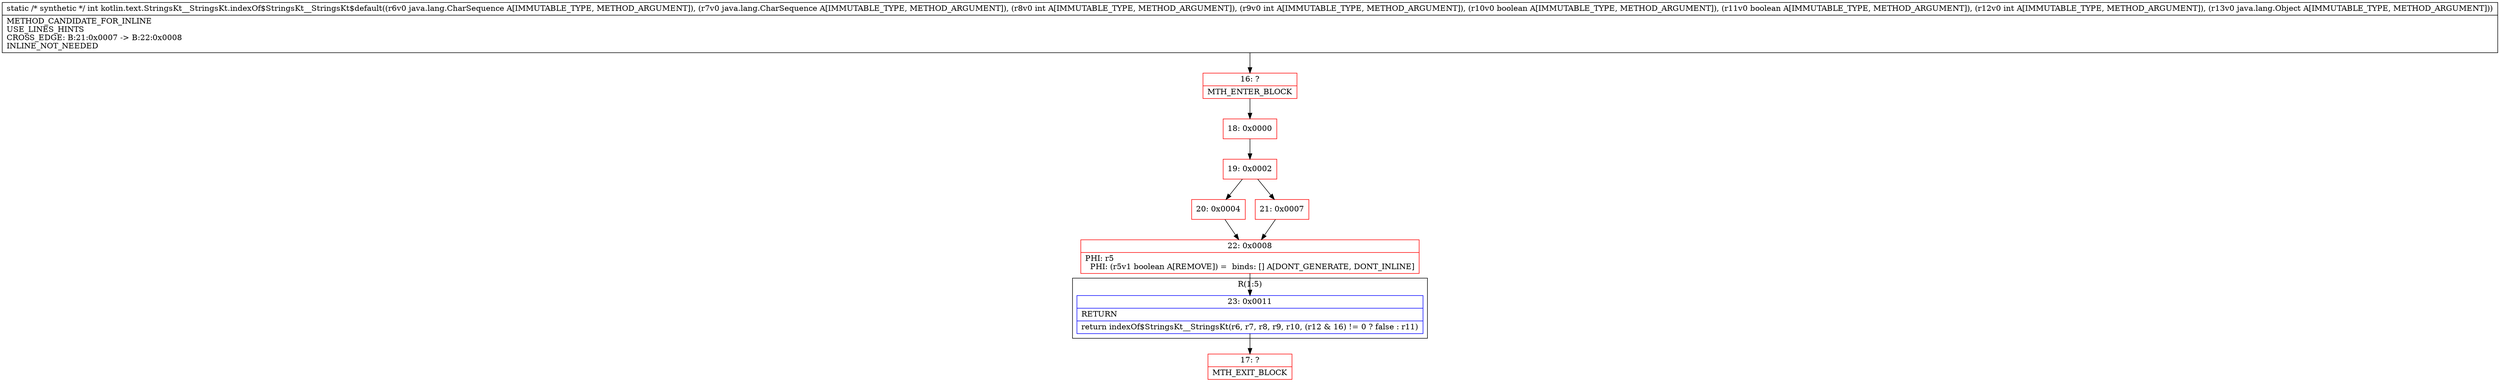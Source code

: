 digraph "CFG forkotlin.text.StringsKt__StringsKt.indexOf$StringsKt__StringsKt$default(Ljava\/lang\/CharSequence;Ljava\/lang\/CharSequence;IIZZILjava\/lang\/Object;)I" {
subgraph cluster_Region_2080945877 {
label = "R(1:5)";
node [shape=record,color=blue];
Node_23 [shape=record,label="{23\:\ 0x0011|RETURN\l|return indexOf$StringsKt__StringsKt(r6, r7, r8, r9, r10, (r12 & 16) != 0 ? false : r11)\l}"];
}
Node_16 [shape=record,color=red,label="{16\:\ ?|MTH_ENTER_BLOCK\l}"];
Node_18 [shape=record,color=red,label="{18\:\ 0x0000}"];
Node_19 [shape=record,color=red,label="{19\:\ 0x0002}"];
Node_20 [shape=record,color=red,label="{20\:\ 0x0004}"];
Node_22 [shape=record,color=red,label="{22\:\ 0x0008|PHI: r5 \l  PHI: (r5v1 boolean A[REMOVE]) =  binds: [] A[DONT_GENERATE, DONT_INLINE]\l}"];
Node_17 [shape=record,color=red,label="{17\:\ ?|MTH_EXIT_BLOCK\l}"];
Node_21 [shape=record,color=red,label="{21\:\ 0x0007}"];
MethodNode[shape=record,label="{static \/* synthetic *\/ int kotlin.text.StringsKt__StringsKt.indexOf$StringsKt__StringsKt$default((r6v0 java.lang.CharSequence A[IMMUTABLE_TYPE, METHOD_ARGUMENT]), (r7v0 java.lang.CharSequence A[IMMUTABLE_TYPE, METHOD_ARGUMENT]), (r8v0 int A[IMMUTABLE_TYPE, METHOD_ARGUMENT]), (r9v0 int A[IMMUTABLE_TYPE, METHOD_ARGUMENT]), (r10v0 boolean A[IMMUTABLE_TYPE, METHOD_ARGUMENT]), (r11v0 boolean A[IMMUTABLE_TYPE, METHOD_ARGUMENT]), (r12v0 int A[IMMUTABLE_TYPE, METHOD_ARGUMENT]), (r13v0 java.lang.Object A[IMMUTABLE_TYPE, METHOD_ARGUMENT]))  | METHOD_CANDIDATE_FOR_INLINE\lUSE_LINES_HINTS\lCROSS_EDGE: B:21:0x0007 \-\> B:22:0x0008\lINLINE_NOT_NEEDED\l}"];
MethodNode -> Node_16;Node_23 -> Node_17;
Node_16 -> Node_18;
Node_18 -> Node_19;
Node_19 -> Node_20;
Node_19 -> Node_21;
Node_20 -> Node_22;
Node_22 -> Node_23;
Node_21 -> Node_22;
}

